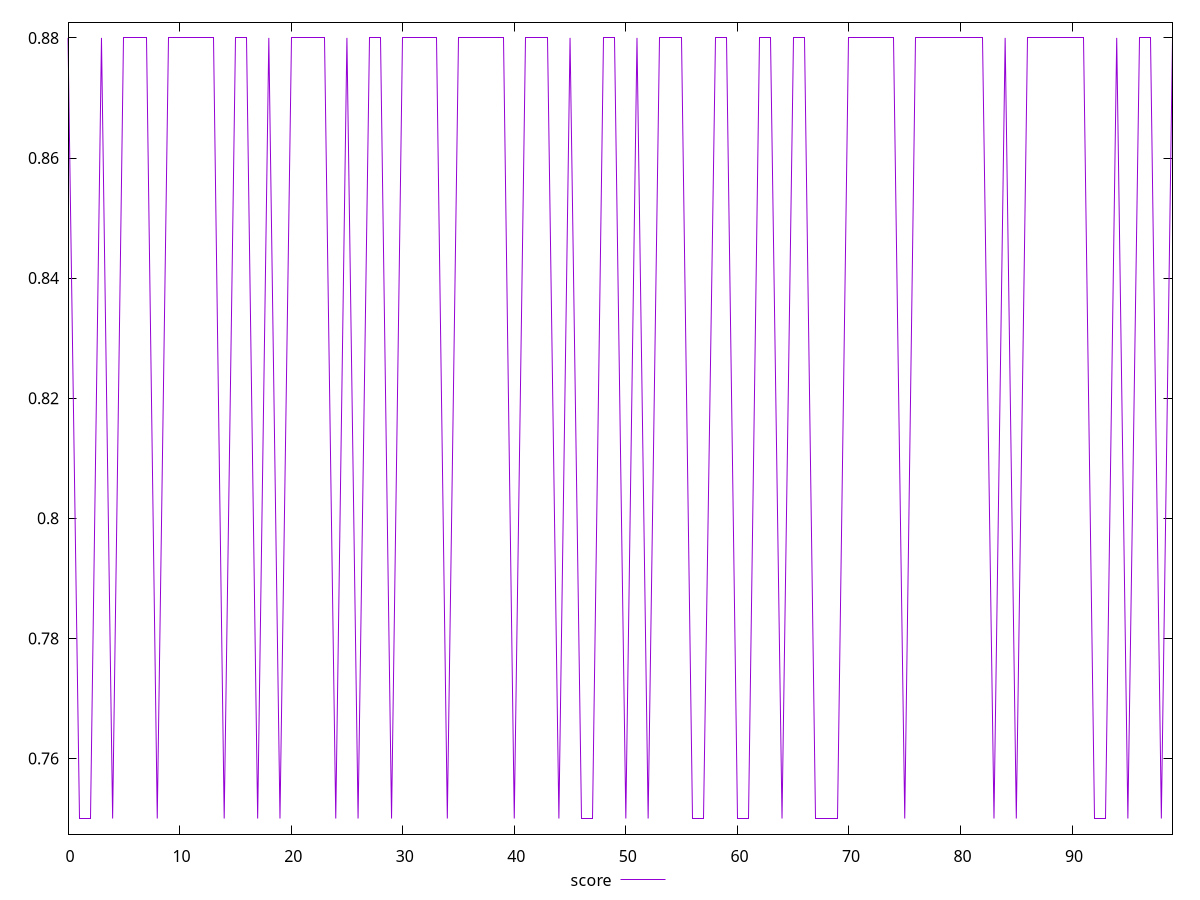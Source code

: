 reset

$score <<EOF
0 0.88
1 0.75
2 0.75
3 0.88
4 0.75
5 0.88
6 0.88
7 0.88
8 0.75
9 0.88
10 0.88
11 0.88
12 0.88
13 0.88
14 0.75
15 0.88
16 0.88
17 0.75
18 0.88
19 0.75
20 0.88
21 0.88
22 0.88
23 0.88
24 0.75
25 0.88
26 0.75
27 0.88
28 0.88
29 0.75
30 0.88
31 0.88
32 0.88
33 0.88
34 0.75
35 0.88
36 0.88
37 0.88
38 0.88
39 0.88
40 0.75
41 0.88
42 0.88
43 0.88
44 0.75
45 0.88
46 0.75
47 0.75
48 0.88
49 0.88
50 0.75
51 0.88
52 0.75
53 0.88
54 0.88
55 0.88
56 0.75
57 0.75
58 0.88
59 0.88
60 0.75
61 0.75
62 0.88
63 0.88
64 0.75
65 0.88
66 0.88
67 0.75
68 0.75
69 0.75
70 0.88
71 0.88
72 0.88
73 0.88
74 0.88
75 0.75
76 0.88
77 0.88
78 0.88
79 0.88
80 0.88
81 0.88
82 0.88
83 0.75
84 0.88
85 0.75
86 0.88
87 0.88
88 0.88
89 0.88
90 0.88
91 0.88
92 0.75
93 0.75
94 0.88
95 0.75
96 0.88
97 0.88
98 0.75
99 0.88
EOF

set key outside below
set xrange [0:99]
set yrange [0.7474:0.8826]
set trange [0.7474:0.8826]
set terminal svg size 640, 500 enhanced background rgb 'white'
set output "reports/report_00032_2021-02-25T10-28-15.087Z/uses-text-compression/samples/card/score/values.svg"

plot $score title "score" with line

reset
